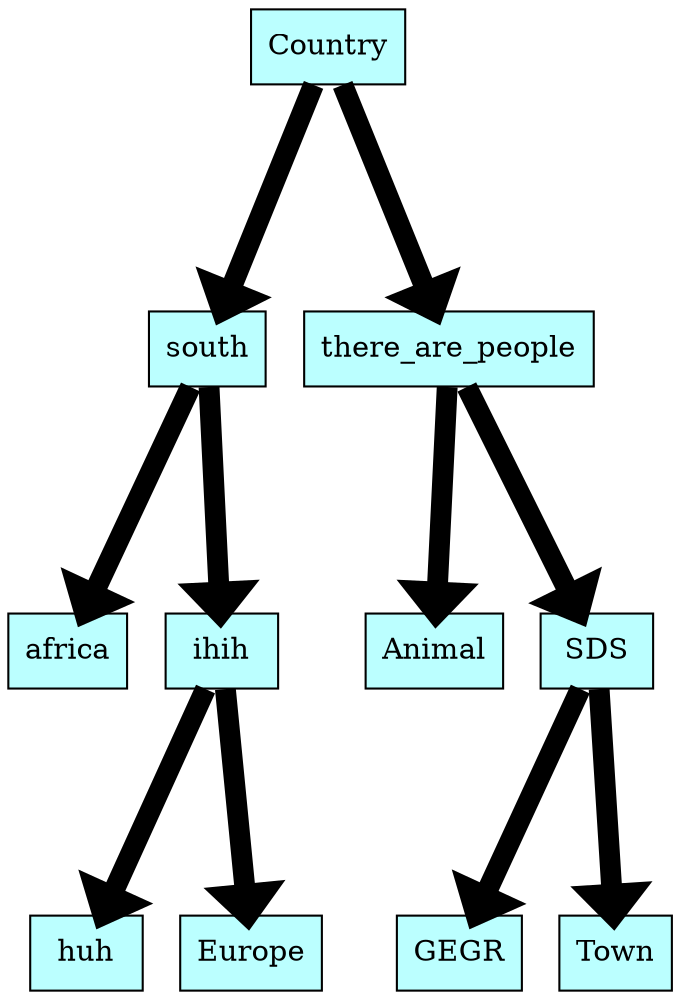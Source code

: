 digraph structs {    
rankdir = TB;        
graph [dpi = 200];   
ranksep = 1.5;       
edge[penwidth = 10]; 
cell0 [style = filled, color = black, fillcolor = paleturquoise1,
shape=record,label = " { <ptr> Country} " ];                         
cell1 [style = filled, color = black, fillcolor = paleturquoise1,
shape=record,label = " { <ptr> south} " ];                         
cell2 [style = filled, color = black, fillcolor = paleturquoise1,
shape=record,label = " { <ptr> africa}} " ];                         
cell3 [style = filled, color = black, fillcolor = paleturquoise1,
shape=record,label = " { <ptr> ihih} " ];                         
cell4 [style = filled, color = black, fillcolor = paleturquoise1,
shape=record,label = " { <ptr> huh} " ];                         
cell5 [style = filled, color = black, fillcolor = paleturquoise1,
shape=record,label = " { <ptr> Europe}} " ];                         
cell6 [style = filled, color = black, fillcolor = paleturquoise1,
shape=record,label = " { <ptr> there_are_people} " ];                         
cell7 [style = filled, color = black, fillcolor = paleturquoise1,
shape=record,label = " { <ptr> Animal}} " ];                         
cell8 [style = filled, color = black, fillcolor = paleturquoise1,
shape=record,label = " { <ptr> SDS} " ];                         
cell9 [style = filled, color = black, fillcolor = paleturquoise1,
shape=record,label = " { <ptr> GEGR}} " ];                         
cell10 [style = filled, color = black, fillcolor = paleturquoise1,
shape=record,label = " { <ptr> Town}} " ];                         
cell0 -> cell1;
cell1 -> cell2;
cell1 -> cell3;
cell3 -> cell4;
cell3 -> cell5;
cell0 -> cell6;
cell6 -> cell7;
cell6 -> cell8;
cell8 -> cell9;
cell8 -> cell10;
}
